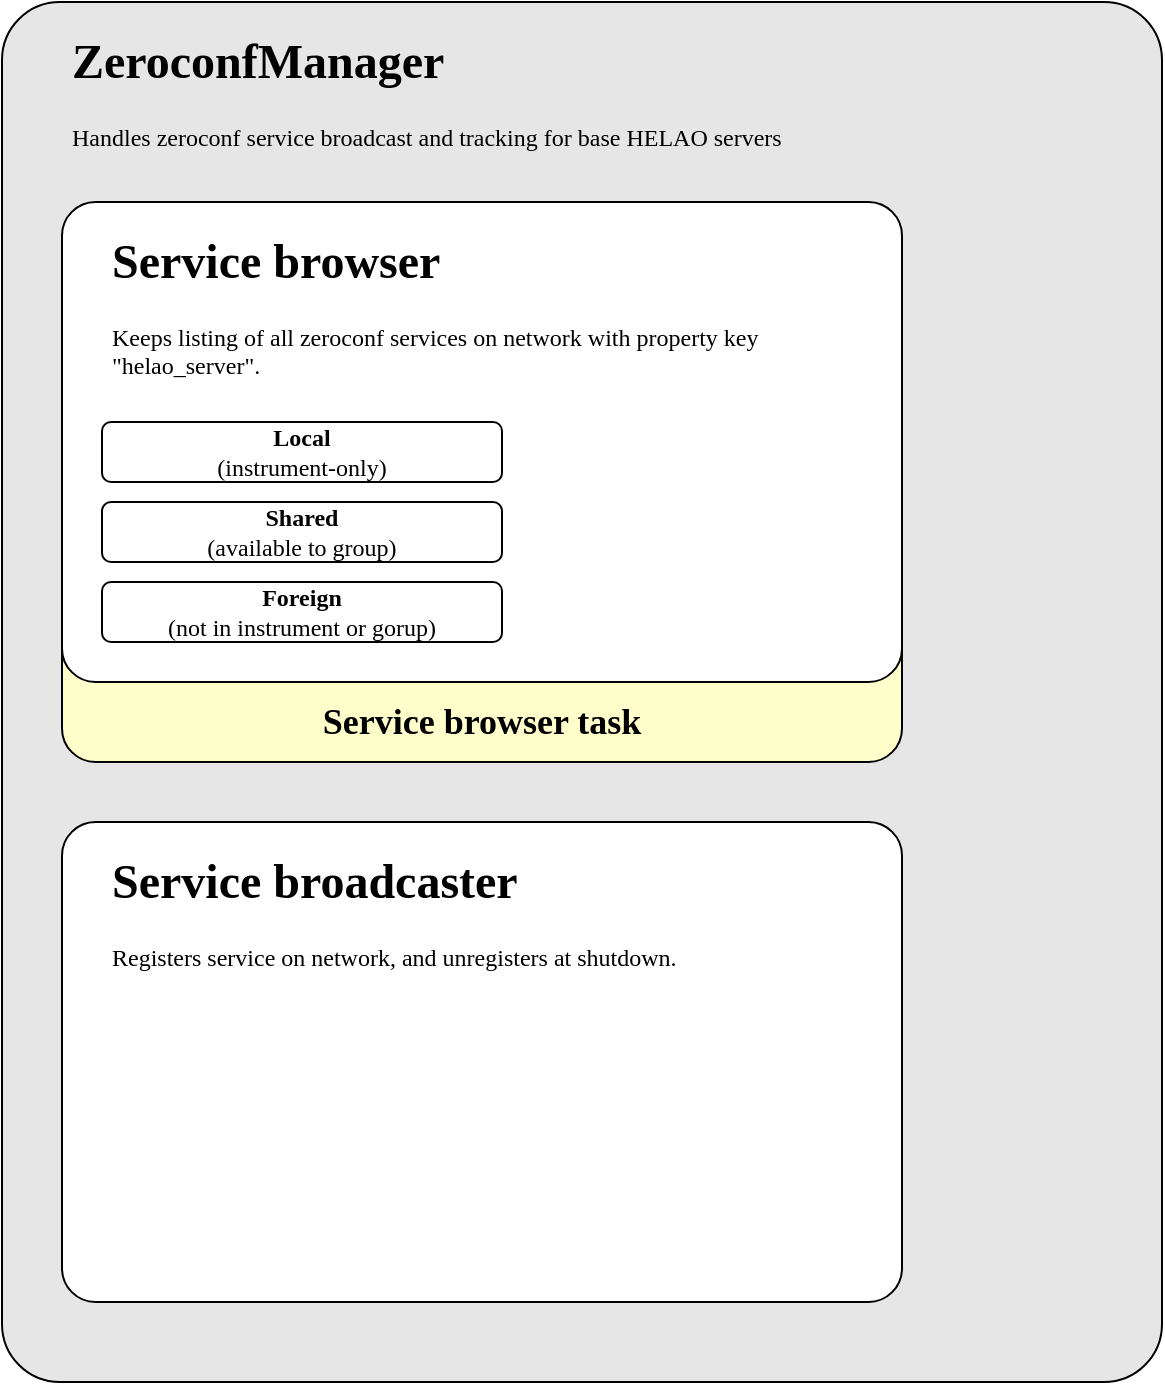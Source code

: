 <mxfile>
    <diagram id="I8A1L0nqn0BGCS9SzCdN" name="Page-1">
        <mxGraphModel dx="984" dy="783" grid="1" gridSize="10" guides="1" tooltips="1" connect="1" arrows="1" fold="1" page="1" pageScale="1" pageWidth="850" pageHeight="1100" math="0" shadow="0">
            <root>
                <mxCell id="0"/>
                <mxCell id="1" parent="0"/>
                <mxCell id="uGoRk9LptmRN7xlSXu9t-8" value="" style="rounded=1;whiteSpace=wrap;html=1;arcSize=5;fillColor=#E6E6E6;" vertex="1" parent="1">
                    <mxGeometry width="580" height="690" as="geometry"/>
                </mxCell>
                <mxCell id="uGoRk9LptmRN7xlSXu9t-9" value="&lt;h1&gt;&lt;font data-font-src=&quot;https://fonts.googleapis.com/css?family=Iosevka&quot; face=&quot;Iosevka&quot;&gt;ZeroconfManager&lt;/font&gt;&lt;/h1&gt;&lt;p&gt;&lt;font data-font-src=&quot;https://fonts.googleapis.com/css?family=Iosevka&quot; face=&quot;Iosevka&quot;&gt;Handles zeroconf service broadcast and tracking for base HELAO servers&lt;/font&gt;&lt;/p&gt;" style="text;html=1;strokeColor=none;fillColor=none;spacing=5;spacingTop=-20;whiteSpace=wrap;overflow=hidden;rounded=0;" vertex="1" parent="1">
                    <mxGeometry x="30" y="10" width="520" height="70" as="geometry"/>
                </mxCell>
                <mxCell id="uGoRk9LptmRN7xlSXu9t-15" value="" style="rounded=1;whiteSpace=wrap;html=1;arcSize=7;fillColor=#FFFFCC;" vertex="1" parent="1">
                    <mxGeometry x="30" y="140" width="420" height="240" as="geometry"/>
                </mxCell>
                <mxCell id="uGoRk9LptmRN7xlSXu9t-10" value="" style="rounded=1;whiteSpace=wrap;html=1;arcSize=7;" vertex="1" parent="1">
                    <mxGeometry x="30" y="100" width="420" height="240" as="geometry"/>
                </mxCell>
                <mxCell id="uGoRk9LptmRN7xlSXu9t-11" value="&lt;h1&gt;&lt;font data-font-src=&quot;https://fonts.googleapis.com/css?family=Iosevka&quot; face=&quot;Iosevka&quot;&gt;Service browser&lt;/font&gt;&lt;/h1&gt;&lt;p&gt;&lt;font data-font-src=&quot;https://fonts.googleapis.com/css?family=Iosevka&quot; face=&quot;Iosevka&quot;&gt;Keeps listing of all zeroconf services on network with property key &quot;helao_server&quot;.&lt;/font&gt;&lt;/p&gt;" style="text;html=1;strokeColor=none;fillColor=none;spacing=5;spacingTop=-20;whiteSpace=wrap;overflow=hidden;rounded=0;" vertex="1" parent="1">
                    <mxGeometry x="50" y="110" width="380" height="90" as="geometry"/>
                </mxCell>
                <mxCell id="uGoRk9LptmRN7xlSXu9t-12" value="&lt;font data-font-src=&quot;https://fonts.googleapis.com/css?family=Iosevka&quot; face=&quot;Iosevka&quot;&gt;&lt;b&gt;Local&lt;/b&gt;&lt;br&gt;(instrument-only)&lt;/font&gt;" style="rounded=1;whiteSpace=wrap;html=1;" vertex="1" parent="1">
                    <mxGeometry x="50" y="210" width="200" height="30" as="geometry"/>
                </mxCell>
                <mxCell id="uGoRk9LptmRN7xlSXu9t-13" value="&lt;font data-font-src=&quot;https://fonts.googleapis.com/css?family=Iosevka&quot; face=&quot;Iosevka&quot;&gt;&lt;b&gt;Shared&lt;/b&gt;&lt;br&gt;(available to group)&lt;/font&gt;" style="rounded=1;whiteSpace=wrap;html=1;" vertex="1" parent="1">
                    <mxGeometry x="50" y="250" width="200" height="30" as="geometry"/>
                </mxCell>
                <mxCell id="uGoRk9LptmRN7xlSXu9t-14" value="&lt;font data-font-src=&quot;https://fonts.googleapis.com/css?family=Iosevka&quot; face=&quot;Iosevka&quot;&gt;&lt;b&gt;Foreign&lt;/b&gt;&lt;br&gt;(not in instrument or gorup)&lt;/font&gt;" style="rounded=1;whiteSpace=wrap;html=1;" vertex="1" parent="1">
                    <mxGeometry x="50" y="290" width="200" height="30" as="geometry"/>
                </mxCell>
                <mxCell id="uGoRk9LptmRN7xlSXu9t-16" value="&lt;b&gt;&lt;font style=&quot;font-size: 18px;&quot;&gt;Service browser task&lt;/font&gt;&lt;/b&gt;" style="text;html=1;strokeColor=none;fillColor=none;align=center;verticalAlign=middle;whiteSpace=wrap;rounded=0;fontFamily=Iosevka;fontSource=https%3A%2F%2Ffonts.googleapis.com%2Fcss%3Ffamily%3DIosevka;" vertex="1" parent="1">
                    <mxGeometry x="50" y="340" width="380" height="40" as="geometry"/>
                </mxCell>
                <mxCell id="uGoRk9LptmRN7xlSXu9t-17" value="" style="rounded=1;whiteSpace=wrap;html=1;arcSize=7;" vertex="1" parent="1">
                    <mxGeometry x="30" y="410" width="420" height="240" as="geometry"/>
                </mxCell>
                <mxCell id="uGoRk9LptmRN7xlSXu9t-18" value="&lt;h1&gt;&lt;font data-font-src=&quot;https://fonts.googleapis.com/css?family=Iosevka&quot; face=&quot;Iosevka&quot;&gt;Service broadcaster&lt;/font&gt;&lt;/h1&gt;&lt;p&gt;&lt;font data-font-src=&quot;https://fonts.googleapis.com/css?family=Iosevka&quot; face=&quot;Iosevka&quot;&gt;Registers service on network, and unregisters at shutdown.&lt;/font&gt;&lt;/p&gt;" style="text;html=1;strokeColor=none;fillColor=none;spacing=5;spacingTop=-20;whiteSpace=wrap;overflow=hidden;rounded=0;" vertex="1" parent="1">
                    <mxGeometry x="50" y="420" width="380" height="90" as="geometry"/>
                </mxCell>
            </root>
        </mxGraphModel>
    </diagram>
</mxfile>